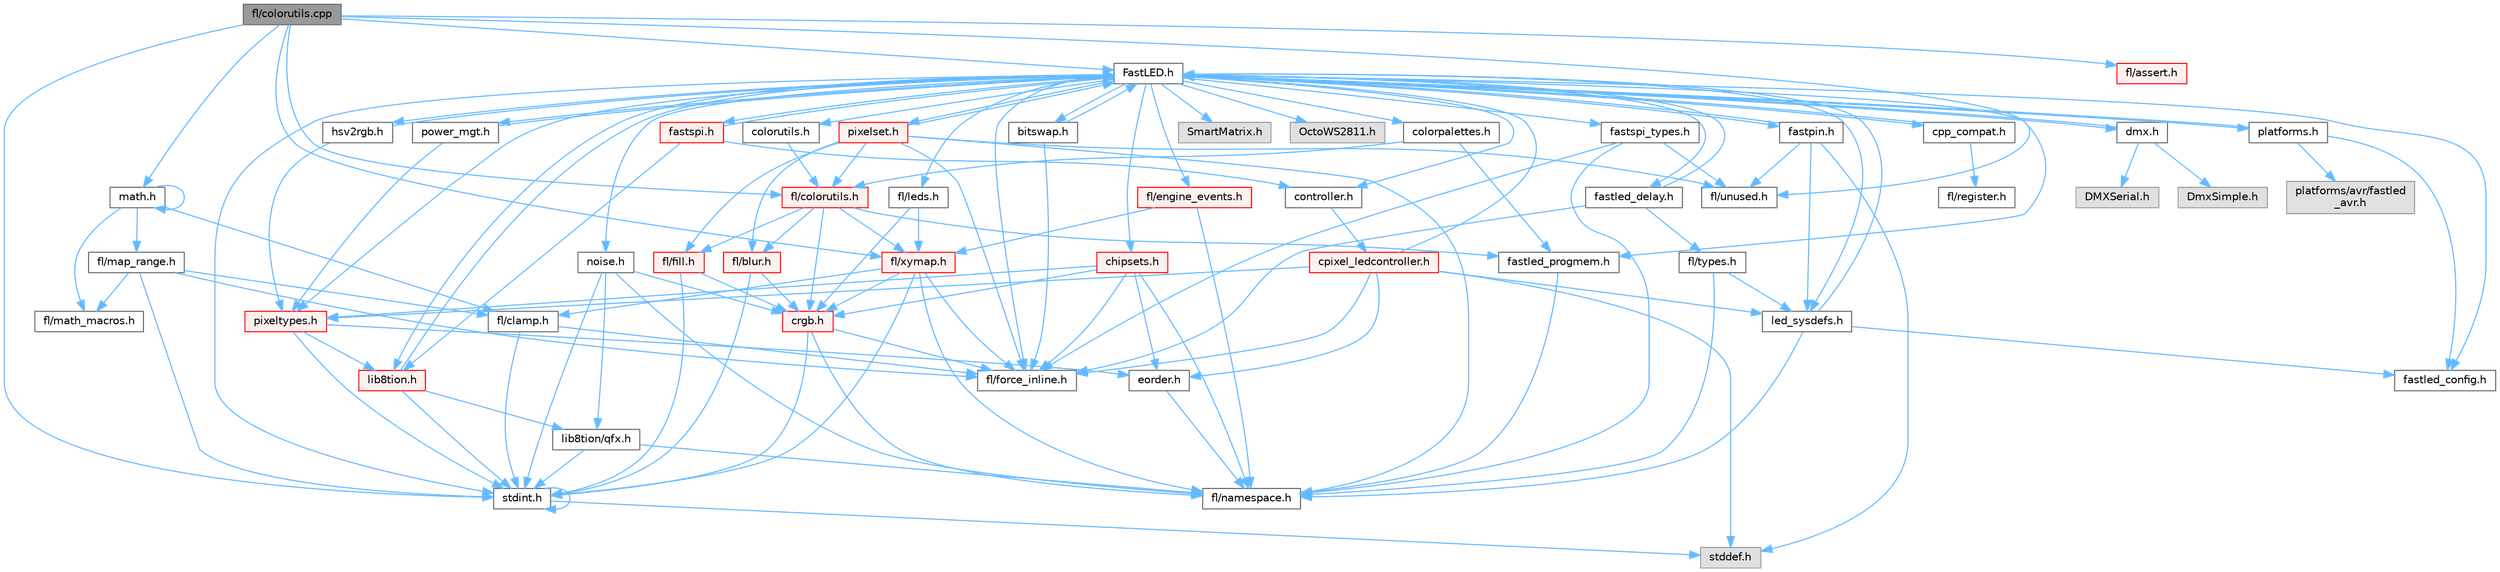 digraph "fl/colorutils.cpp"
{
 // INTERACTIVE_SVG=YES
 // LATEX_PDF_SIZE
  bgcolor="transparent";
  edge [fontname=Helvetica,fontsize=10,labelfontname=Helvetica,labelfontsize=10];
  node [fontname=Helvetica,fontsize=10,shape=box,height=0.2,width=0.4];
  Node1 [id="Node000001",label="fl/colorutils.cpp",height=0.2,width=0.4,color="gray40", fillcolor="grey60", style="filled", fontcolor="black",tooltip="Misc utility functions for palettes, blending, and more."];
  Node1 -> Node2 [id="edge1_Node000001_Node000002",color="steelblue1",style="solid",tooltip=" "];
  Node2 [id="Node000002",label="math.h",height=0.2,width=0.4,color="grey40", fillcolor="white", style="filled",URL="$df/db1/math_8h.html",tooltip=" "];
  Node2 -> Node3 [id="edge2_Node000002_Node000003",color="steelblue1",style="solid",tooltip=" "];
  Node3 [id="Node000003",label="fl/clamp.h",height=0.2,width=0.4,color="grey40", fillcolor="white", style="filled",URL="$d6/dd3/clamp_8h.html",tooltip=" "];
  Node3 -> Node4 [id="edge3_Node000003_Node000004",color="steelblue1",style="solid",tooltip=" "];
  Node4 [id="Node000004",label="stdint.h",height=0.2,width=0.4,color="grey40", fillcolor="white", style="filled",URL="$df/dd8/stdint_8h.html",tooltip=" "];
  Node4 -> Node5 [id="edge4_Node000004_Node000005",color="steelblue1",style="solid",tooltip=" "];
  Node5 [id="Node000005",label="stddef.h",height=0.2,width=0.4,color="grey60", fillcolor="#E0E0E0", style="filled",tooltip=" "];
  Node4 -> Node4 [id="edge5_Node000004_Node000004",color="steelblue1",style="solid",tooltip=" "];
  Node3 -> Node6 [id="edge6_Node000003_Node000006",color="steelblue1",style="solid",tooltip=" "];
  Node6 [id="Node000006",label="fl/force_inline.h",height=0.2,width=0.4,color="grey40", fillcolor="white", style="filled",URL="$d4/d64/force__inline_8h.html",tooltip=" "];
  Node2 -> Node7 [id="edge7_Node000002_Node000007",color="steelblue1",style="solid",tooltip=" "];
  Node7 [id="Node000007",label="fl/map_range.h",height=0.2,width=0.4,color="grey40", fillcolor="white", style="filled",URL="$d1/d47/map__range_8h.html",tooltip=" "];
  Node7 -> Node4 [id="edge8_Node000007_Node000004",color="steelblue1",style="solid",tooltip=" "];
  Node7 -> Node3 [id="edge9_Node000007_Node000003",color="steelblue1",style="solid",tooltip=" "];
  Node7 -> Node6 [id="edge10_Node000007_Node000006",color="steelblue1",style="solid",tooltip=" "];
  Node7 -> Node8 [id="edge11_Node000007_Node000008",color="steelblue1",style="solid",tooltip=" "];
  Node8 [id="Node000008",label="fl/math_macros.h",height=0.2,width=0.4,color="grey40", fillcolor="white", style="filled",URL="$d8/db8/math__macros_8h.html",tooltip=" "];
  Node2 -> Node8 [id="edge12_Node000002_Node000008",color="steelblue1",style="solid",tooltip=" "];
  Node2 -> Node2 [id="edge13_Node000002_Node000002",color="steelblue1",style="solid",tooltip=" "];
  Node1 -> Node4 [id="edge14_Node000001_Node000004",color="steelblue1",style="solid",tooltip=" "];
  Node1 -> Node9 [id="edge15_Node000001_Node000009",color="steelblue1",style="solid",tooltip=" "];
  Node9 [id="Node000009",label="FastLED.h",height=0.2,width=0.4,color="grey40", fillcolor="white", style="filled",URL="$db/d97/_fast_l_e_d_8h.html",tooltip="central include file for FastLED, defines the CFastLED class/object"];
  Node9 -> Node4 [id="edge16_Node000009_Node000004",color="steelblue1",style="solid",tooltip=" "];
  Node9 -> Node10 [id="edge17_Node000009_Node000010",color="steelblue1",style="solid",tooltip=" "];
  Node10 [id="Node000010",label="SmartMatrix.h",height=0.2,width=0.4,color="grey60", fillcolor="#E0E0E0", style="filled",tooltip=" "];
  Node9 -> Node11 [id="edge18_Node000009_Node000011",color="steelblue1",style="solid",tooltip=" "];
  Node11 [id="Node000011",label="OctoWS2811.h",height=0.2,width=0.4,color="grey60", fillcolor="#E0E0E0", style="filled",tooltip=" "];
  Node9 -> Node6 [id="edge19_Node000009_Node000006",color="steelblue1",style="solid",tooltip=" "];
  Node9 -> Node12 [id="edge20_Node000009_Node000012",color="steelblue1",style="solid",tooltip=" "];
  Node12 [id="Node000012",label="cpp_compat.h",height=0.2,width=0.4,color="grey40", fillcolor="white", style="filled",URL="$d9/d13/cpp__compat_8h.html",tooltip="Compatibility functions based on C++ version."];
  Node12 -> Node9 [id="edge21_Node000012_Node000009",color="steelblue1",style="solid",tooltip=" "];
  Node12 -> Node13 [id="edge22_Node000012_Node000013",color="steelblue1",style="solid",tooltip=" "];
  Node13 [id="Node000013",label="fl/register.h",height=0.2,width=0.4,color="grey40", fillcolor="white", style="filled",URL="$df/d80/register_8h.html",tooltip=" "];
  Node9 -> Node14 [id="edge23_Node000009_Node000014",color="steelblue1",style="solid",tooltip=" "];
  Node14 [id="Node000014",label="fastled_config.h",height=0.2,width=0.4,color="grey40", fillcolor="white", style="filled",URL="$d5/d11/fastled__config_8h.html",tooltip="Contains definitions that can be used to configure FastLED at compile time."];
  Node9 -> Node15 [id="edge24_Node000009_Node000015",color="steelblue1",style="solid",tooltip=" "];
  Node15 [id="Node000015",label="led_sysdefs.h",height=0.2,width=0.4,color="grey40", fillcolor="white", style="filled",URL="$d9/d3e/led__sysdefs_8h.html",tooltip="Determines which platform system definitions to include."];
  Node15 -> Node9 [id="edge25_Node000015_Node000009",color="steelblue1",style="solid",tooltip=" "];
  Node15 -> Node14 [id="edge26_Node000015_Node000014",color="steelblue1",style="solid",tooltip=" "];
  Node15 -> Node16 [id="edge27_Node000015_Node000016",color="steelblue1",style="solid",tooltip=" "];
  Node16 [id="Node000016",label="fl/namespace.h",height=0.2,width=0.4,color="grey40", fillcolor="white", style="filled",URL="$df/d2a/namespace_8h.html",tooltip="Implements the FastLED namespace macros."];
  Node9 -> Node17 [id="edge28_Node000009_Node000017",color="steelblue1",style="solid",tooltip=" "];
  Node17 [id="Node000017",label="fastled_delay.h",height=0.2,width=0.4,color="grey40", fillcolor="white", style="filled",URL="$d0/da8/fastled__delay_8h.html",tooltip="Utility functions and classes for managing delay cycles."];
  Node17 -> Node9 [id="edge29_Node000017_Node000009",color="steelblue1",style="solid",tooltip=" "];
  Node17 -> Node18 [id="edge30_Node000017_Node000018",color="steelblue1",style="solid",tooltip=" "];
  Node18 [id="Node000018",label="fl/types.h",height=0.2,width=0.4,color="grey40", fillcolor="white", style="filled",URL="$d7/da1/fl_2types_8h.html",tooltip=" "];
  Node18 -> Node16 [id="edge31_Node000018_Node000016",color="steelblue1",style="solid",tooltip=" "];
  Node18 -> Node15 [id="edge32_Node000018_Node000015",color="steelblue1",style="solid",tooltip=" "];
  Node17 -> Node6 [id="edge33_Node000017_Node000006",color="steelblue1",style="solid",tooltip=" "];
  Node9 -> Node19 [id="edge34_Node000009_Node000019",color="steelblue1",style="solid",tooltip=" "];
  Node19 [id="Node000019",label="bitswap.h",height=0.2,width=0.4,color="grey40", fillcolor="white", style="filled",URL="$de/ded/bitswap_8h.html",tooltip="Functions for doing a rotation of bits/bytes used by parallel output."];
  Node19 -> Node9 [id="edge35_Node000019_Node000009",color="steelblue1",style="solid",tooltip=" "];
  Node19 -> Node6 [id="edge36_Node000019_Node000006",color="steelblue1",style="solid",tooltip=" "];
  Node9 -> Node20 [id="edge37_Node000009_Node000020",color="steelblue1",style="solid",tooltip=" "];
  Node20 [id="Node000020",label="controller.h",height=0.2,width=0.4,color="grey40", fillcolor="white", style="filled",URL="$d2/dd9/controller_8h.html",tooltip="deprecated: base definitions used by led controllers for writing out led data"];
  Node20 -> Node21 [id="edge38_Node000020_Node000021",color="steelblue1",style="solid",tooltip=" "];
  Node21 [id="Node000021",label="cpixel_ledcontroller.h",height=0.2,width=0.4,color="red", fillcolor="#FFF0F0", style="filled",URL="$d9/d57/cpixel__ledcontroller_8h.html",tooltip="defines the templated version of the CLEDController class"];
  Node21 -> Node5 [id="edge39_Node000021_Node000005",color="steelblue1",style="solid",tooltip=" "];
  Node21 -> Node9 [id="edge40_Node000021_Node000009",color="steelblue1",style="solid",tooltip=" "];
  Node21 -> Node15 [id="edge41_Node000021_Node000015",color="steelblue1",style="solid",tooltip=" "];
  Node21 -> Node22 [id="edge42_Node000021_Node000022",color="steelblue1",style="solid",tooltip=" "];
  Node22 [id="Node000022",label="pixeltypes.h",height=0.2,width=0.4,color="red", fillcolor="#FFF0F0", style="filled",URL="$d2/dba/pixeltypes_8h.html",tooltip="Includes defintions for RGB and HSV pixels."];
  Node22 -> Node4 [id="edge43_Node000022_Node000004",color="steelblue1",style="solid",tooltip=" "];
  Node22 -> Node23 [id="edge44_Node000022_Node000023",color="steelblue1",style="solid",tooltip=" "];
  Node23 [id="Node000023",label="lib8tion.h",height=0.2,width=0.4,color="red", fillcolor="#FFF0F0", style="filled",URL="$df/da5/lib8tion_8h.html",tooltip="Fast, efficient 8-bit math functions specifically designed for high-performance LED programming."];
  Node23 -> Node9 [id="edge45_Node000023_Node000009",color="steelblue1",style="solid",tooltip=" "];
  Node23 -> Node4 [id="edge46_Node000023_Node000004",color="steelblue1",style="solid",tooltip=" "];
  Node23 -> Node26 [id="edge47_Node000023_Node000026",color="steelblue1",style="solid",tooltip=" "];
  Node26 [id="Node000026",label="lib8tion/qfx.h",height=0.2,width=0.4,color="grey40", fillcolor="white", style="filled",URL="$d2/d19/qfx_8h.html",tooltip=" "];
  Node26 -> Node4 [id="edge48_Node000026_Node000004",color="steelblue1",style="solid",tooltip=" "];
  Node26 -> Node16 [id="edge49_Node000026_Node000016",color="steelblue1",style="solid",tooltip=" "];
  Node22 -> Node51 [id="edge50_Node000022_Node000051",color="steelblue1",style="solid",tooltip=" "];
  Node51 [id="Node000051",label="eorder.h",height=0.2,width=0.4,color="grey40", fillcolor="white", style="filled",URL="$db/d07/eorder_8h.html",tooltip="Defines color channel ordering enumerations."];
  Node51 -> Node16 [id="edge51_Node000051_Node000016",color="steelblue1",style="solid",tooltip=" "];
  Node21 -> Node51 [id="edge52_Node000021_Node000051",color="steelblue1",style="solid",tooltip=" "];
  Node21 -> Node6 [id="edge53_Node000021_Node000006",color="steelblue1",style="solid",tooltip=" "];
  Node9 -> Node70 [id="edge54_Node000009_Node000070",color="steelblue1",style="solid",tooltip=" "];
  Node70 [id="Node000070",label="fastpin.h",height=0.2,width=0.4,color="grey40", fillcolor="white", style="filled",URL="$db/d65/fastpin_8h.html",tooltip="Class base definitions for defining fast pin access."];
  Node70 -> Node9 [id="edge55_Node000070_Node000009",color="steelblue1",style="solid",tooltip=" "];
  Node70 -> Node15 [id="edge56_Node000070_Node000015",color="steelblue1",style="solid",tooltip=" "];
  Node70 -> Node5 [id="edge57_Node000070_Node000005",color="steelblue1",style="solid",tooltip=" "];
  Node70 -> Node37 [id="edge58_Node000070_Node000037",color="steelblue1",style="solid",tooltip=" "];
  Node37 [id="Node000037",label="fl/unused.h",height=0.2,width=0.4,color="grey40", fillcolor="white", style="filled",URL="$d8/d4b/unused_8h.html",tooltip=" "];
  Node9 -> Node71 [id="edge59_Node000009_Node000071",color="steelblue1",style="solid",tooltip=" "];
  Node71 [id="Node000071",label="fastspi_types.h",height=0.2,width=0.4,color="grey40", fillcolor="white", style="filled",URL="$d2/ddb/fastspi__types_8h.html",tooltip="Data types and constants used by SPI interfaces."];
  Node71 -> Node6 [id="edge60_Node000071_Node000006",color="steelblue1",style="solid",tooltip=" "];
  Node71 -> Node16 [id="edge61_Node000071_Node000016",color="steelblue1",style="solid",tooltip=" "];
  Node71 -> Node37 [id="edge62_Node000071_Node000037",color="steelblue1",style="solid",tooltip=" "];
  Node9 -> Node72 [id="edge63_Node000009_Node000072",color="steelblue1",style="solid",tooltip=" "];
  Node72 [id="Node000072",label="dmx.h",height=0.2,width=0.4,color="grey40", fillcolor="white", style="filled",URL="$d3/de1/dmx_8h.html",tooltip="Defines the DMX512-based LED controllers."];
  Node72 -> Node9 [id="edge64_Node000072_Node000009",color="steelblue1",style="solid",tooltip=" "];
  Node72 -> Node73 [id="edge65_Node000072_Node000073",color="steelblue1",style="solid",tooltip=" "];
  Node73 [id="Node000073",label="DmxSimple.h",height=0.2,width=0.4,color="grey60", fillcolor="#E0E0E0", style="filled",tooltip=" "];
  Node72 -> Node74 [id="edge66_Node000072_Node000074",color="steelblue1",style="solid",tooltip=" "];
  Node74 [id="Node000074",label="DMXSerial.h",height=0.2,width=0.4,color="grey60", fillcolor="#E0E0E0", style="filled",tooltip=" "];
  Node9 -> Node75 [id="edge67_Node000009_Node000075",color="steelblue1",style="solid",tooltip=" "];
  Node75 [id="Node000075",label="platforms.h",height=0.2,width=0.4,color="grey40", fillcolor="white", style="filled",URL="$da/dc9/platforms_8h.html",tooltip="Determines which platforms headers to include."];
  Node75 -> Node9 [id="edge68_Node000075_Node000009",color="steelblue1",style="solid",tooltip=" "];
  Node75 -> Node14 [id="edge69_Node000075_Node000014",color="steelblue1",style="solid",tooltip=" "];
  Node75 -> Node76 [id="edge70_Node000075_Node000076",color="steelblue1",style="solid",tooltip=" "];
  Node76 [id="Node000076",label="platforms/avr/fastled\l_avr.h",height=0.2,width=0.4,color="grey60", fillcolor="#E0E0E0", style="filled",tooltip=" "];
  Node9 -> Node77 [id="edge71_Node000009_Node000077",color="steelblue1",style="solid",tooltip=" "];
  Node77 [id="Node000077",label="fastled_progmem.h",height=0.2,width=0.4,color="grey40", fillcolor="white", style="filled",URL="$df/dab/fastled__progmem_8h.html",tooltip="Wrapper definitions to allow seamless use of PROGMEM in environments that have it."];
  Node77 -> Node16 [id="edge72_Node000077_Node000016",color="steelblue1",style="solid",tooltip=" "];
  Node9 -> Node23 [id="edge73_Node000009_Node000023",color="steelblue1",style="solid",tooltip=" "];
  Node9 -> Node22 [id="edge74_Node000009_Node000022",color="steelblue1",style="solid",tooltip=" "];
  Node9 -> Node78 [id="edge75_Node000009_Node000078",color="steelblue1",style="solid",tooltip=" "];
  Node78 [id="Node000078",label="hsv2rgb.h",height=0.2,width=0.4,color="grey40", fillcolor="white", style="filled",URL="$de/d9a/hsv2rgb_8h.html",tooltip="Functions to convert from the HSV colorspace to the RGB colorspace."];
  Node78 -> Node9 [id="edge76_Node000078_Node000009",color="steelblue1",style="solid",tooltip=" "];
  Node78 -> Node22 [id="edge77_Node000078_Node000022",color="steelblue1",style="solid",tooltip=" "];
  Node9 -> Node79 [id="edge78_Node000009_Node000079",color="steelblue1",style="solid",tooltip=" "];
  Node79 [id="Node000079",label="colorutils.h",height=0.2,width=0.4,color="grey40", fillcolor="white", style="filled",URL="$d1/dfb/colorutils_8h.html",tooltip=" "];
  Node79 -> Node80 [id="edge79_Node000079_Node000080",color="steelblue1",style="solid",tooltip=" "];
  Node80 [id="Node000080",label="fl/colorutils.h",height=0.2,width=0.4,color="red", fillcolor="#FFF0F0", style="filled",URL="$d7/df9/fl_2colorutils_8h.html",tooltip="Utility functions for color fill, palettes, blending, and more."];
  Node80 -> Node45 [id="edge80_Node000080_Node000045",color="steelblue1",style="solid",tooltip=" "];
  Node45 [id="Node000045",label="crgb.h",height=0.2,width=0.4,color="red", fillcolor="#FFF0F0", style="filled",URL="$db/dd1/crgb_8h.html",tooltip="Defines the red, green, and blue (RGB) pixel struct."];
  Node45 -> Node4 [id="edge81_Node000045_Node000004",color="steelblue1",style="solid",tooltip=" "];
  Node45 -> Node16 [id="edge82_Node000045_Node000016",color="steelblue1",style="solid",tooltip=" "];
  Node45 -> Node6 [id="edge83_Node000045_Node000006",color="steelblue1",style="solid",tooltip=" "];
  Node80 -> Node77 [id="edge84_Node000080_Node000077",color="steelblue1",style="solid",tooltip=" "];
  Node80 -> Node81 [id="edge85_Node000080_Node000081",color="steelblue1",style="solid",tooltip=" "];
  Node81 [id="Node000081",label="fl/blur.h",height=0.2,width=0.4,color="red", fillcolor="#FFF0F0", style="filled",URL="$d4/df5/blur_8h.html",tooltip=" "];
  Node81 -> Node4 [id="edge86_Node000081_Node000004",color="steelblue1",style="solid",tooltip=" "];
  Node81 -> Node45 [id="edge87_Node000081_Node000045",color="steelblue1",style="solid",tooltip=" "];
  Node80 -> Node83 [id="edge88_Node000080_Node000083",color="steelblue1",style="solid",tooltip=" "];
  Node83 [id="Node000083",label="fl/fill.h",height=0.2,width=0.4,color="red", fillcolor="#FFF0F0", style="filled",URL="$d2/d78/fill_8h.html",tooltip=" "];
  Node83 -> Node45 [id="edge89_Node000083_Node000045",color="steelblue1",style="solid",tooltip=" "];
  Node83 -> Node4 [id="edge90_Node000083_Node000004",color="steelblue1",style="solid",tooltip=" "];
  Node80 -> Node67 [id="edge91_Node000080_Node000067",color="steelblue1",style="solid",tooltip=" "];
  Node67 [id="Node000067",label="fl/xymap.h",height=0.2,width=0.4,color="red", fillcolor="#FFF0F0", style="filled",URL="$da/d61/xymap_8h.html",tooltip=" "];
  Node67 -> Node4 [id="edge92_Node000067_Node000004",color="steelblue1",style="solid",tooltip=" "];
  Node67 -> Node45 [id="edge93_Node000067_Node000045",color="steelblue1",style="solid",tooltip=" "];
  Node67 -> Node3 [id="edge94_Node000067_Node000003",color="steelblue1",style="solid",tooltip=" "];
  Node67 -> Node6 [id="edge95_Node000067_Node000006",color="steelblue1",style="solid",tooltip=" "];
  Node67 -> Node16 [id="edge96_Node000067_Node000016",color="steelblue1",style="solid",tooltip=" "];
  Node9 -> Node84 [id="edge97_Node000009_Node000084",color="steelblue1",style="solid",tooltip=" "];
  Node84 [id="Node000084",label="pixelset.h",height=0.2,width=0.4,color="red", fillcolor="#FFF0F0", style="filled",URL="$d4/d46/pixelset_8h.html",tooltip="Declares classes for managing logical groups of LEDs."];
  Node84 -> Node6 [id="edge98_Node000084_Node000006",color="steelblue1",style="solid",tooltip=" "];
  Node84 -> Node16 [id="edge99_Node000084_Node000016",color="steelblue1",style="solid",tooltip=" "];
  Node84 -> Node37 [id="edge100_Node000084_Node000037",color="steelblue1",style="solid",tooltip=" "];
  Node84 -> Node80 [id="edge101_Node000084_Node000080",color="steelblue1",style="solid",tooltip=" "];
  Node84 -> Node83 [id="edge102_Node000084_Node000083",color="steelblue1",style="solid",tooltip=" "];
  Node84 -> Node81 [id="edge103_Node000084_Node000081",color="steelblue1",style="solid",tooltip=" "];
  Node84 -> Node9 [id="edge104_Node000084_Node000009",color="steelblue1",style="solid",tooltip=" "];
  Node9 -> Node85 [id="edge105_Node000009_Node000085",color="steelblue1",style="solid",tooltip=" "];
  Node85 [id="Node000085",label="colorpalettes.h",height=0.2,width=0.4,color="grey40", fillcolor="white", style="filled",URL="$dc/dcc/colorpalettes_8h.html",tooltip="Declarations for the predefined color palettes supplied by FastLED."];
  Node85 -> Node80 [id="edge106_Node000085_Node000080",color="steelblue1",style="solid",tooltip=" "];
  Node85 -> Node77 [id="edge107_Node000085_Node000077",color="steelblue1",style="solid",tooltip=" "];
  Node9 -> Node86 [id="edge108_Node000009_Node000086",color="steelblue1",style="solid",tooltip=" "];
  Node86 [id="Node000086",label="noise.h",height=0.2,width=0.4,color="grey40", fillcolor="white", style="filled",URL="$d1/d31/noise_8h.html",tooltip="Functions to generate and fill arrays with noise."];
  Node86 -> Node4 [id="edge109_Node000086_Node000004",color="steelblue1",style="solid",tooltip=" "];
  Node86 -> Node45 [id="edge110_Node000086_Node000045",color="steelblue1",style="solid",tooltip=" "];
  Node86 -> Node16 [id="edge111_Node000086_Node000016",color="steelblue1",style="solid",tooltip=" "];
  Node86 -> Node26 [id="edge112_Node000086_Node000026",color="steelblue1",style="solid",tooltip=" "];
  Node9 -> Node87 [id="edge113_Node000009_Node000087",color="steelblue1",style="solid",tooltip=" "];
  Node87 [id="Node000087",label="power_mgt.h",height=0.2,width=0.4,color="grey40", fillcolor="white", style="filled",URL="$dc/d5b/power__mgt_8h.html",tooltip="Functions to limit the power used by FastLED."];
  Node87 -> Node9 [id="edge114_Node000087_Node000009",color="steelblue1",style="solid",tooltip=" "];
  Node87 -> Node22 [id="edge115_Node000087_Node000022",color="steelblue1",style="solid",tooltip=" "];
  Node9 -> Node88 [id="edge116_Node000009_Node000088",color="steelblue1",style="solid",tooltip=" "];
  Node88 [id="Node000088",label="fastspi.h",height=0.2,width=0.4,color="red", fillcolor="#FFF0F0", style="filled",URL="$d6/ddc/fastspi_8h.html",tooltip="Serial peripheral interface (SPI) definitions per platform."];
  Node88 -> Node9 [id="edge117_Node000088_Node000009",color="steelblue1",style="solid",tooltip=" "];
  Node88 -> Node20 [id="edge118_Node000088_Node000020",color="steelblue1",style="solid",tooltip=" "];
  Node88 -> Node23 [id="edge119_Node000088_Node000023",color="steelblue1",style="solid",tooltip=" "];
  Node9 -> Node90 [id="edge120_Node000009_Node000090",color="steelblue1",style="solid",tooltip=" "];
  Node90 [id="Node000090",label="chipsets.h",height=0.2,width=0.4,color="red", fillcolor="#FFF0F0", style="filled",URL="$db/d66/chipsets_8h.html",tooltip="Contains the bulk of the definitions for the various LED chipsets supported."];
  Node90 -> Node22 [id="edge121_Node000090_Node000022",color="steelblue1",style="solid",tooltip=" "];
  Node90 -> Node6 [id="edge122_Node000090_Node000006",color="steelblue1",style="solid",tooltip=" "];
  Node90 -> Node45 [id="edge123_Node000090_Node000045",color="steelblue1",style="solid",tooltip=" "];
  Node90 -> Node51 [id="edge124_Node000090_Node000051",color="steelblue1",style="solid",tooltip=" "];
  Node90 -> Node16 [id="edge125_Node000090_Node000016",color="steelblue1",style="solid",tooltip=" "];
  Node9 -> Node59 [id="edge126_Node000009_Node000059",color="steelblue1",style="solid",tooltip=" "];
  Node59 [id="Node000059",label="fl/engine_events.h",height=0.2,width=0.4,color="red", fillcolor="#FFF0F0", style="filled",URL="$db/dc0/engine__events_8h.html",tooltip=" "];
  Node59 -> Node16 [id="edge127_Node000059_Node000016",color="steelblue1",style="solid",tooltip=" "];
  Node59 -> Node67 [id="edge128_Node000059_Node000067",color="steelblue1",style="solid",tooltip=" "];
  Node9 -> Node91 [id="edge129_Node000009_Node000091",color="steelblue1",style="solid",tooltip=" "];
  Node91 [id="Node000091",label="fl/leds.h",height=0.2,width=0.4,color="grey40", fillcolor="white", style="filled",URL="$da/d78/leds_8h.html",tooltip=" "];
  Node91 -> Node45 [id="edge130_Node000091_Node000045",color="steelblue1",style="solid",tooltip=" "];
  Node91 -> Node67 [id="edge131_Node000091_Node000067",color="steelblue1",style="solid",tooltip=" "];
  Node1 -> Node63 [id="edge132_Node000001_Node000063",color="steelblue1",style="solid",tooltip=" "];
  Node63 [id="Node000063",label="fl/assert.h",height=0.2,width=0.4,color="red", fillcolor="#FFF0F0", style="filled",URL="$dc/da7/assert_8h.html",tooltip=" "];
  Node1 -> Node80 [id="edge133_Node000001_Node000080",color="steelblue1",style="solid",tooltip=" "];
  Node1 -> Node37 [id="edge134_Node000001_Node000037",color="steelblue1",style="solid",tooltip=" "];
  Node1 -> Node67 [id="edge135_Node000001_Node000067",color="steelblue1",style="solid",tooltip=" "];
}
